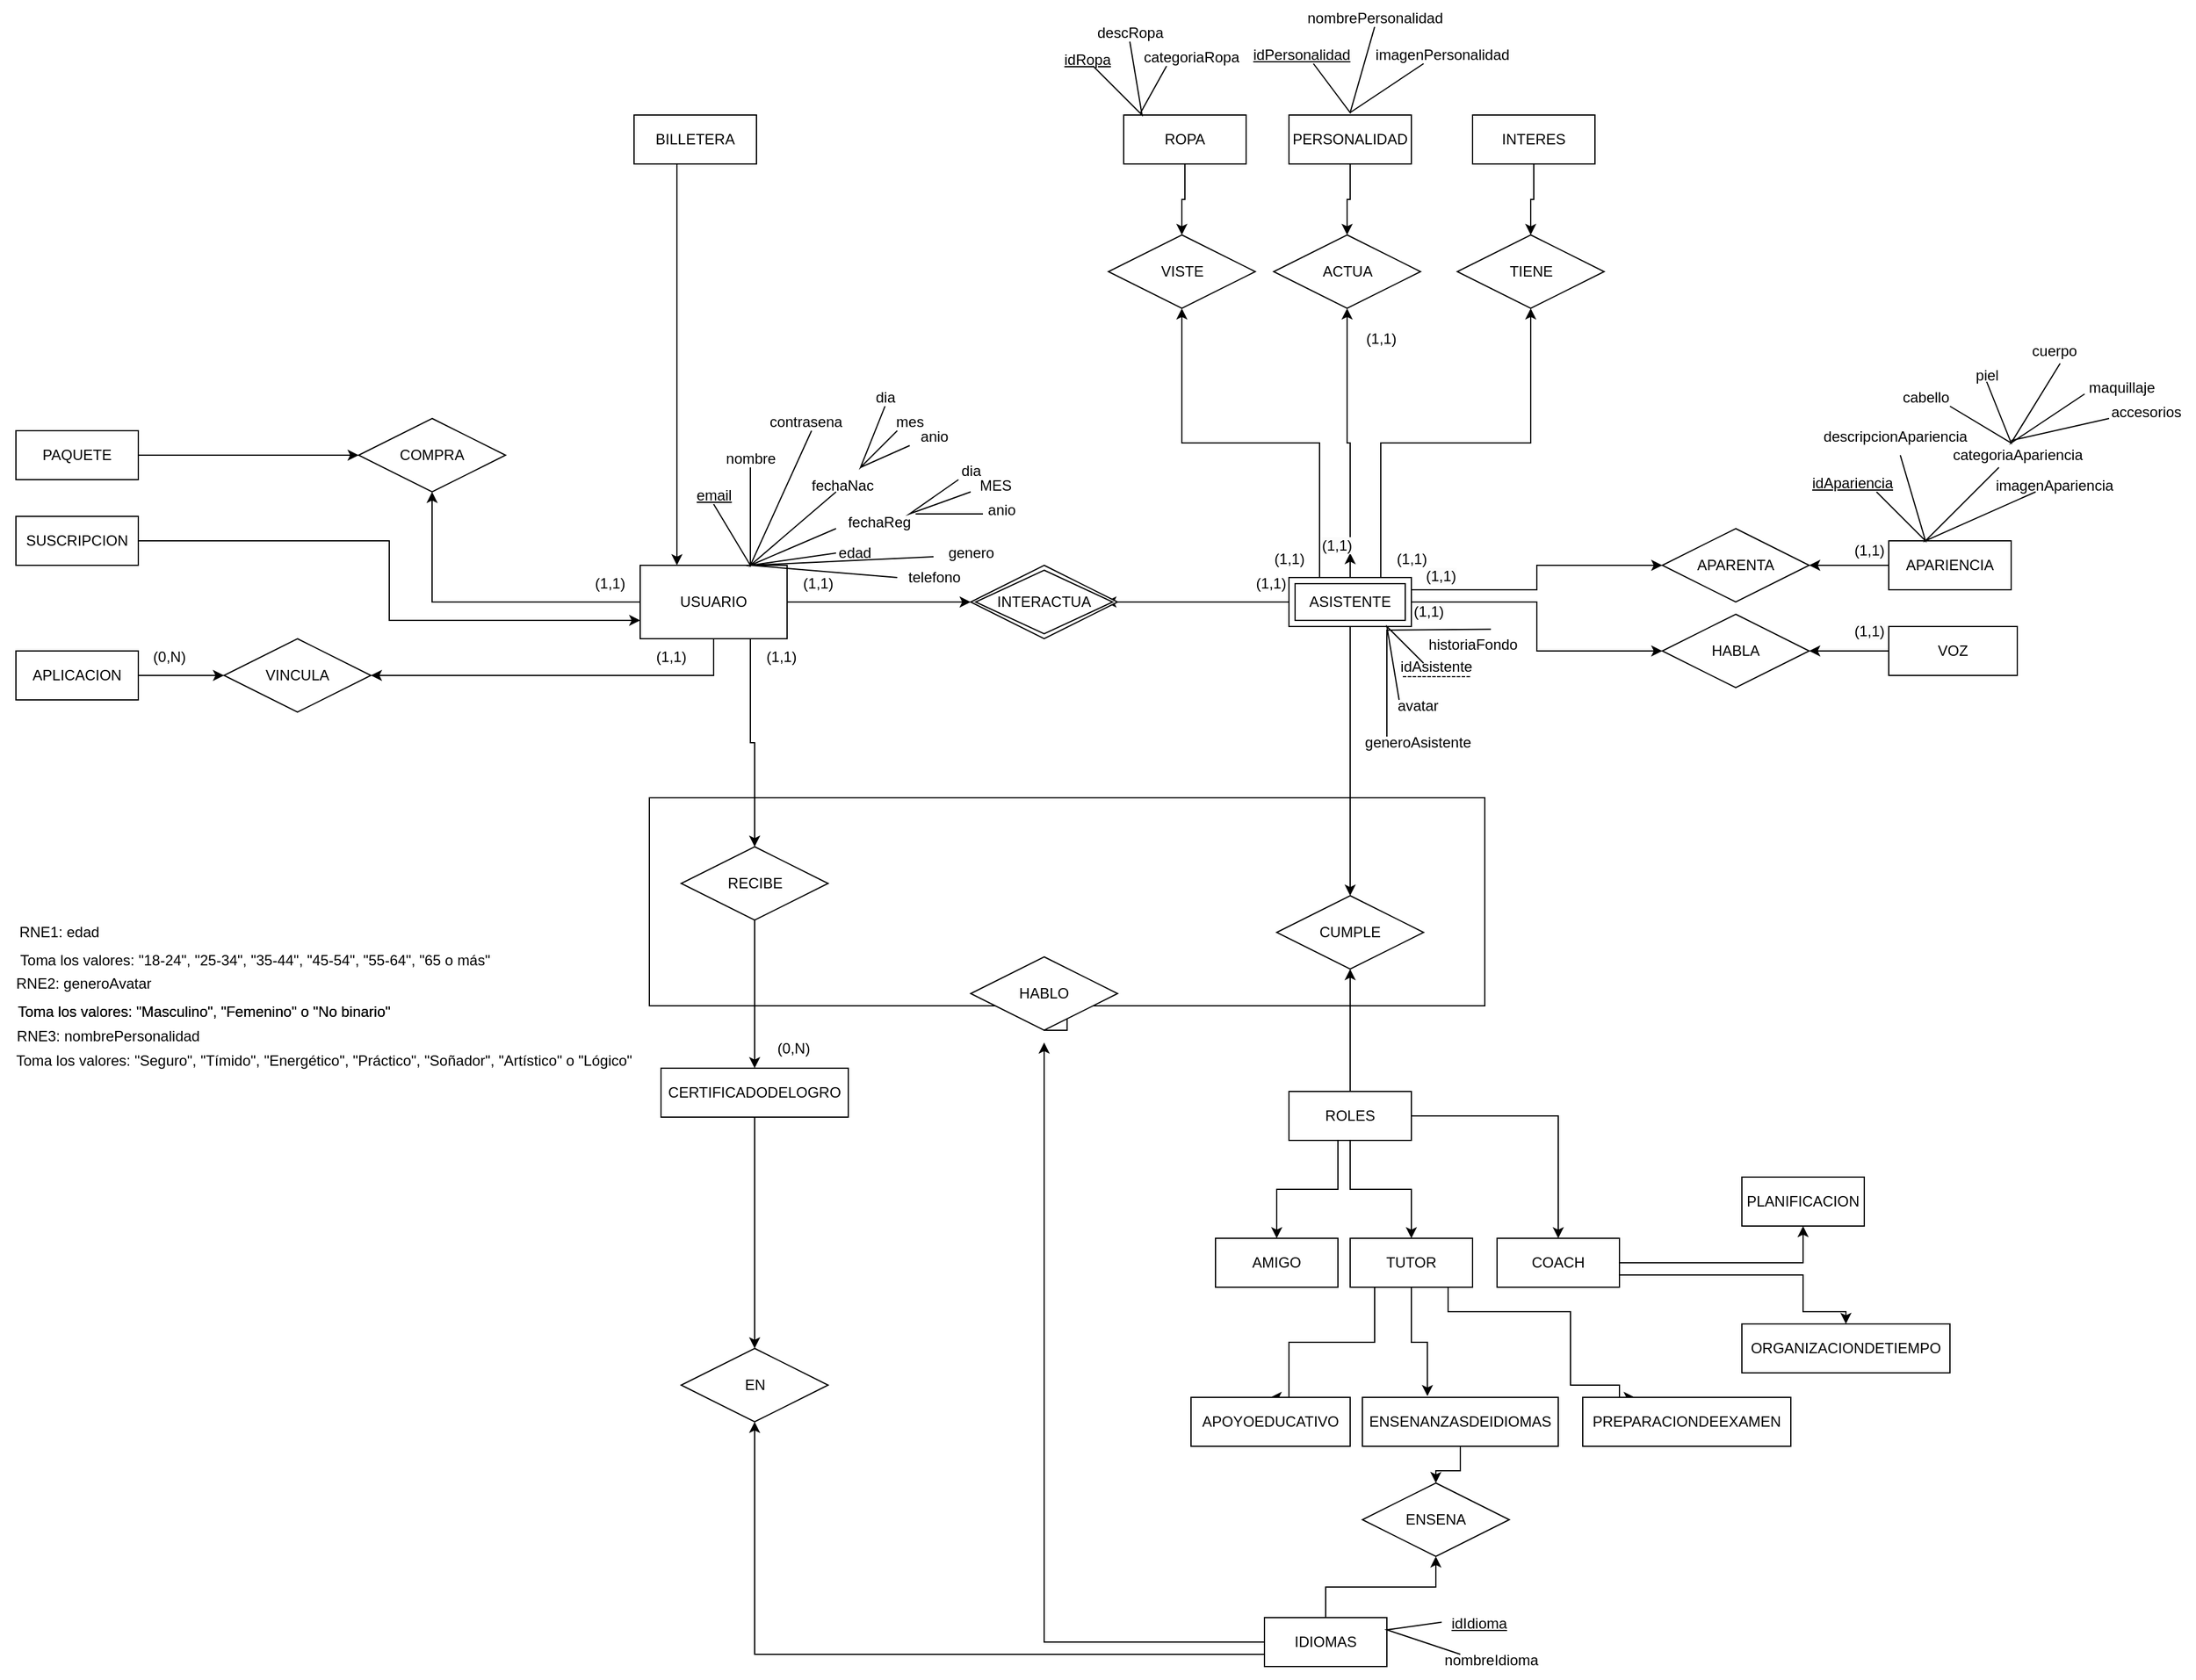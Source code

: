<mxfile version="24.7.17">
  <diagram id="glA3qfK9mWjWR2VQTb70" name="Page-1">
    <mxGraphModel dx="2140" dy="2757" grid="1" gridSize="10" guides="1" tooltips="1" connect="1" arrows="1" fold="1" page="1" pageScale="1" pageWidth="850" pageHeight="1100" math="0" shadow="0">
      <root>
        <mxCell id="0" />
        <mxCell id="1" parent="0" />
        <mxCell id="zM9PvW_izpmIFjeX6-22-40" style="edgeStyle=orthogonalEdgeStyle;rounded=0;orthogonalLoop=1;jettySize=auto;html=1;entryX=0.5;entryY=0;entryDx=0;entryDy=0;" parent="1" source="zM9PvW_izpmIFjeX6-22-38" target="zM9PvW_izpmIFjeX6-22-39" edge="1">
          <mxGeometry relative="1" as="geometry" />
        </mxCell>
        <mxCell id="zM9PvW_izpmIFjeX6-22-38" value="" style="rounded=0;whiteSpace=wrap;html=1;" parent="1" vertex="1">
          <mxGeometry x="447.5" y="-720" width="682.5" height="170" as="geometry" />
        </mxCell>
        <mxCell id="xiUm4P153vPyHrwuNTw2-10" style="edgeStyle=orthogonalEdgeStyle;rounded=0;orthogonalLoop=1;jettySize=auto;html=1;entryX=0.5;entryY=1;entryDx=0;entryDy=0;" parent="1" source="ocONnjmKs5eY3bMZPwjG-1" target="xiUm4P153vPyHrwuNTw2-8" edge="1">
          <mxGeometry relative="1" as="geometry" />
        </mxCell>
        <mxCell id="zM9PvW_izpmIFjeX6-22-1" style="edgeStyle=orthogonalEdgeStyle;rounded=0;orthogonalLoop=1;jettySize=auto;html=1;" parent="1" source="ocONnjmKs5eY3bMZPwjG-1" target="rTWoYVCPTd-qUIE6REDp-22" edge="1">
          <mxGeometry relative="1" as="geometry" />
        </mxCell>
        <mxCell id="zM9PvW_izpmIFjeX6-22-23" style="edgeStyle=orthogonalEdgeStyle;rounded=0;orthogonalLoop=1;jettySize=auto;html=1;" parent="1" source="ocONnjmKs5eY3bMZPwjG-1" target="xiUm4P153vPyHrwuNTw2-15" edge="1">
          <mxGeometry relative="1" as="geometry">
            <Array as="points">
              <mxPoint x="500" y="-820" />
            </Array>
          </mxGeometry>
        </mxCell>
        <mxCell id="zM9PvW_izpmIFjeX6-22-48" style="edgeStyle=orthogonalEdgeStyle;rounded=0;orthogonalLoop=1;jettySize=auto;html=1;exitX=0.75;exitY=1;exitDx=0;exitDy=0;entryX=0.5;entryY=0;entryDx=0;entryDy=0;" parent="1" source="ocONnjmKs5eY3bMZPwjG-1" target="zM9PvW_izpmIFjeX6-22-47" edge="1">
          <mxGeometry relative="1" as="geometry" />
        </mxCell>
        <mxCell id="ocONnjmKs5eY3bMZPwjG-1" value="&lt;div&gt;USUARIO&lt;/div&gt;" style="rounded=0;whiteSpace=wrap;html=1;strokeColor=default;" parent="1" vertex="1">
          <mxGeometry x="440" y="-910" width="120" height="60" as="geometry" />
        </mxCell>
        <mxCell id="zM9PvW_izpmIFjeX6-22-10" style="edgeStyle=orthogonalEdgeStyle;rounded=0;orthogonalLoop=1;jettySize=auto;html=1;" parent="1" source="rTWoYVCPTd-qUIE6REDp-21" edge="1">
          <mxGeometry relative="1" as="geometry">
            <mxPoint x="820.0" y="-880" as="targetPoint" />
          </mxGeometry>
        </mxCell>
        <mxCell id="zM9PvW_izpmIFjeX6-22-12" style="edgeStyle=orthogonalEdgeStyle;rounded=0;orthogonalLoop=1;jettySize=auto;html=1;entryX=0.5;entryY=1;entryDx=0;entryDy=0;" parent="1" source="rTWoYVCPTd-qUIE6REDp-21" target="rTWoYVCPTd-qUIE6REDp-53" edge="1">
          <mxGeometry relative="1" as="geometry" />
        </mxCell>
        <mxCell id="zM9PvW_izpmIFjeX6-22-16" style="edgeStyle=orthogonalEdgeStyle;rounded=0;orthogonalLoop=1;jettySize=auto;html=1;" parent="1" source="rTWoYVCPTd-qUIE6REDp-21" edge="1">
          <mxGeometry relative="1" as="geometry">
            <mxPoint x="1020.0" y="-920" as="targetPoint" />
          </mxGeometry>
        </mxCell>
        <mxCell id="zM9PvW_izpmIFjeX6-22-17" style="edgeStyle=orthogonalEdgeStyle;rounded=0;orthogonalLoop=1;jettySize=auto;html=1;exitX=0.75;exitY=0;exitDx=0;exitDy=0;entryX=0.5;entryY=1;entryDx=0;entryDy=0;" parent="1" source="rTWoYVCPTd-qUIE6REDp-21" target="rTWoYVCPTd-qUIE6REDp-50" edge="1">
          <mxGeometry relative="1" as="geometry" />
        </mxCell>
        <mxCell id="zM9PvW_izpmIFjeX6-22-19" style="edgeStyle=orthogonalEdgeStyle;rounded=0;orthogonalLoop=1;jettySize=auto;html=1;exitX=0.25;exitY=0;exitDx=0;exitDy=0;entryX=0.5;entryY=1;entryDx=0;entryDy=0;" parent="1" source="rTWoYVCPTd-qUIE6REDp-21" target="rTWoYVCPTd-qUIE6REDp-46" edge="1">
          <mxGeometry relative="1" as="geometry" />
        </mxCell>
        <mxCell id="zM9PvW_izpmIFjeX6-22-25" style="edgeStyle=orthogonalEdgeStyle;rounded=0;orthogonalLoop=1;jettySize=auto;html=1;exitX=1;exitY=0.25;exitDx=0;exitDy=0;entryX=0;entryY=0.5;entryDx=0;entryDy=0;" parent="1" source="rTWoYVCPTd-qUIE6REDp-21" target="rTWoYVCPTd-qUIE6REDp-42" edge="1">
          <mxGeometry relative="1" as="geometry" />
        </mxCell>
        <mxCell id="zM9PvW_izpmIFjeX6-22-27" style="edgeStyle=orthogonalEdgeStyle;rounded=0;orthogonalLoop=1;jettySize=auto;html=1;entryX=0;entryY=0.5;entryDx=0;entryDy=0;" parent="1" source="rTWoYVCPTd-qUIE6REDp-21" target="rTWoYVCPTd-qUIE6REDp-36" edge="1">
          <mxGeometry relative="1" as="geometry" />
        </mxCell>
        <mxCell id="kwDu7QGFgfub06rNrpmQ-1" style="edgeStyle=orthogonalEdgeStyle;rounded=0;orthogonalLoop=1;jettySize=auto;html=1;entryX=0.5;entryY=0;entryDx=0;entryDy=0;" parent="1" source="rTWoYVCPTd-qUIE6REDp-21" target="rTWoYVCPTd-qUIE6REDp-56" edge="1">
          <mxGeometry relative="1" as="geometry" />
        </mxCell>
        <mxCell id="rTWoYVCPTd-qUIE6REDp-21" value="ASISTENTE" style="shape=ext;margin=3;double=1;whiteSpace=wrap;html=1;align=center;" parent="1" vertex="1">
          <mxGeometry x="970" y="-900" width="100" height="40" as="geometry" />
        </mxCell>
        <mxCell id="rTWoYVCPTd-qUIE6REDp-22" value="INTERACTUA" style="shape=rhombus;double=1;perimeter=rhombusPerimeter;whiteSpace=wrap;html=1;align=center;" parent="1" vertex="1">
          <mxGeometry x="710" y="-910" width="120" height="60" as="geometry" />
        </mxCell>
        <mxCell id="rTWoYVCPTd-qUIE6REDp-59" style="edgeStyle=orthogonalEdgeStyle;rounded=0;orthogonalLoop=1;jettySize=auto;html=1;entryX=0.5;entryY=0;entryDx=0;entryDy=0;" parent="1" source="rTWoYVCPTd-qUIE6REDp-25" target="rTWoYVCPTd-qUIE6REDp-28" edge="1">
          <mxGeometry relative="1" as="geometry">
            <Array as="points">
              <mxPoint x="1010" y="-400" />
              <mxPoint x="960" y="-400" />
            </Array>
          </mxGeometry>
        </mxCell>
        <mxCell id="rTWoYVCPTd-qUIE6REDp-60" style="edgeStyle=orthogonalEdgeStyle;rounded=0;orthogonalLoop=1;jettySize=auto;html=1;entryX=0.5;entryY=0;entryDx=0;entryDy=0;" parent="1" source="rTWoYVCPTd-qUIE6REDp-25" target="rTWoYVCPTd-qUIE6REDp-27" edge="1">
          <mxGeometry relative="1" as="geometry" />
        </mxCell>
        <mxCell id="rTWoYVCPTd-qUIE6REDp-62" style="edgeStyle=orthogonalEdgeStyle;rounded=0;orthogonalLoop=1;jettySize=auto;html=1;entryX=0.5;entryY=0;entryDx=0;entryDy=0;" parent="1" source="rTWoYVCPTd-qUIE6REDp-25" target="rTWoYVCPTd-qUIE6REDp-61" edge="1">
          <mxGeometry relative="1" as="geometry" />
        </mxCell>
        <mxCell id="kwDu7QGFgfub06rNrpmQ-2" style="edgeStyle=orthogonalEdgeStyle;rounded=0;orthogonalLoop=1;jettySize=auto;html=1;entryX=0.5;entryY=1;entryDx=0;entryDy=0;" parent="1" source="rTWoYVCPTd-qUIE6REDp-25" target="rTWoYVCPTd-qUIE6REDp-56" edge="1">
          <mxGeometry relative="1" as="geometry" />
        </mxCell>
        <mxCell id="rTWoYVCPTd-qUIE6REDp-25" value="ROLES" style="whiteSpace=wrap;html=1;align=center;" parent="1" vertex="1">
          <mxGeometry x="970" y="-480" width="100" height="40" as="geometry" />
        </mxCell>
        <mxCell id="rTWoYVCPTd-qUIE6REDp-68" style="edgeStyle=orthogonalEdgeStyle;rounded=0;orthogonalLoop=1;jettySize=auto;html=1;entryX=0.5;entryY=0;entryDx=0;entryDy=0;" parent="1" source="rTWoYVCPTd-qUIE6REDp-27" target="rTWoYVCPTd-qUIE6REDp-67" edge="1">
          <mxGeometry relative="1" as="geometry">
            <Array as="points">
              <mxPoint x="1040" y="-275" />
              <mxPoint x="970" y="-275" />
            </Array>
          </mxGeometry>
        </mxCell>
        <mxCell id="rTWoYVCPTd-qUIE6REDp-70" style="edgeStyle=orthogonalEdgeStyle;rounded=0;orthogonalLoop=1;jettySize=auto;html=1;entryX=0.25;entryY=0;entryDx=0;entryDy=0;" parent="1" source="rTWoYVCPTd-qUIE6REDp-27" target="rTWoYVCPTd-qUIE6REDp-63" edge="1">
          <mxGeometry relative="1" as="geometry">
            <Array as="points">
              <mxPoint x="1100" y="-300" />
              <mxPoint x="1200" y="-300" />
              <mxPoint x="1200" y="-240" />
              <mxPoint x="1240" y="-240" />
              <mxPoint x="1240" y="-230" />
            </Array>
          </mxGeometry>
        </mxCell>
        <mxCell id="rTWoYVCPTd-qUIE6REDp-27" value="TUTOR" style="whiteSpace=wrap;html=1;align=center;" parent="1" vertex="1">
          <mxGeometry x="1020" y="-360" width="100" height="40" as="geometry" />
        </mxCell>
        <mxCell id="rTWoYVCPTd-qUIE6REDp-28" value="AMIGO" style="whiteSpace=wrap;html=1;align=center;" parent="1" vertex="1">
          <mxGeometry x="910" y="-360" width="100" height="40" as="geometry" />
        </mxCell>
        <mxCell id="zM9PvW_izpmIFjeX6-22-26" style="edgeStyle=orthogonalEdgeStyle;rounded=0;orthogonalLoop=1;jettySize=auto;html=1;entryX=1;entryY=0.5;entryDx=0;entryDy=0;" parent="1" source="rTWoYVCPTd-qUIE6REDp-29" target="rTWoYVCPTd-qUIE6REDp-42" edge="1">
          <mxGeometry relative="1" as="geometry" />
        </mxCell>
        <mxCell id="rTWoYVCPTd-qUIE6REDp-29" value="APARIENCIA" style="whiteSpace=wrap;html=1;align=center;" parent="1" vertex="1">
          <mxGeometry x="1460" y="-930" width="100" height="40" as="geometry" />
        </mxCell>
        <mxCell id="zM9PvW_izpmIFjeX6-22-28" style="edgeStyle=orthogonalEdgeStyle;rounded=0;orthogonalLoop=1;jettySize=auto;html=1;entryX=1;entryY=0.5;entryDx=0;entryDy=0;" parent="1" source="rTWoYVCPTd-qUIE6REDp-30" target="rTWoYVCPTd-qUIE6REDp-36" edge="1">
          <mxGeometry relative="1" as="geometry" />
        </mxCell>
        <mxCell id="rTWoYVCPTd-qUIE6REDp-30" value="VOZ" style="whiteSpace=wrap;html=1;align=center;" parent="1" vertex="1">
          <mxGeometry x="1460" y="-860" width="105" height="40" as="geometry" />
        </mxCell>
        <mxCell id="rTWoYVCPTd-qUIE6REDp-54" style="edgeStyle=orthogonalEdgeStyle;rounded=0;orthogonalLoop=1;jettySize=auto;html=1;entryX=0.5;entryY=0;entryDx=0;entryDy=0;" parent="1" source="rTWoYVCPTd-qUIE6REDp-31" target="rTWoYVCPTd-qUIE6REDp-53" edge="1">
          <mxGeometry relative="1" as="geometry" />
        </mxCell>
        <mxCell id="rTWoYVCPTd-qUIE6REDp-31" value="PERSONALIDAD" style="whiteSpace=wrap;html=1;align=center;" parent="1" vertex="1">
          <mxGeometry x="970" y="-1278" width="100" height="40" as="geometry" />
        </mxCell>
        <mxCell id="rTWoYVCPTd-qUIE6REDp-51" style="edgeStyle=orthogonalEdgeStyle;rounded=0;orthogonalLoop=1;jettySize=auto;html=1;entryX=0.5;entryY=0;entryDx=0;entryDy=0;" parent="1" source="rTWoYVCPTd-qUIE6REDp-32" target="rTWoYVCPTd-qUIE6REDp-50" edge="1">
          <mxGeometry relative="1" as="geometry" />
        </mxCell>
        <mxCell id="rTWoYVCPTd-qUIE6REDp-32" value="INTERES" style="whiteSpace=wrap;html=1;align=center;" parent="1" vertex="1">
          <mxGeometry x="1120" y="-1278" width="100" height="40" as="geometry" />
        </mxCell>
        <mxCell id="zM9PvW_izpmIFjeX6-22-36" style="edgeStyle=orthogonalEdgeStyle;rounded=0;orthogonalLoop=1;jettySize=auto;html=1;entryX=0.5;entryY=1;entryDx=0;entryDy=0;" parent="1" source="rTWoYVCPTd-qUIE6REDp-33" target="rTWoYVCPTd-qUIE6REDp-73" edge="1">
          <mxGeometry relative="1" as="geometry" />
        </mxCell>
        <mxCell id="zM9PvW_izpmIFjeX6-22-46" style="edgeStyle=orthogonalEdgeStyle;rounded=0;orthogonalLoop=1;jettySize=auto;html=1;exitX=0;exitY=0.75;exitDx=0;exitDy=0;entryX=0.5;entryY=1;entryDx=0;entryDy=0;" parent="1" source="rTWoYVCPTd-qUIE6REDp-33" target="zM9PvW_izpmIFjeX6-22-43" edge="1">
          <mxGeometry relative="1" as="geometry" />
        </mxCell>
        <mxCell id="rTWoYVCPTd-qUIE6REDp-33" value="IDIOMAS" style="whiteSpace=wrap;html=1;align=center;" parent="1" vertex="1">
          <mxGeometry x="950" y="-50" width="100" height="40" as="geometry" />
        </mxCell>
        <mxCell id="zM9PvW_izpmIFjeX6-22-18" style="edgeStyle=orthogonalEdgeStyle;rounded=0;orthogonalLoop=1;jettySize=auto;html=1;entryX=0.5;entryY=0;entryDx=0;entryDy=0;" parent="1" source="rTWoYVCPTd-qUIE6REDp-34" target="rTWoYVCPTd-qUIE6REDp-46" edge="1">
          <mxGeometry relative="1" as="geometry" />
        </mxCell>
        <mxCell id="rTWoYVCPTd-qUIE6REDp-34" value="ROPA" style="whiteSpace=wrap;html=1;align=center;" parent="1" vertex="1">
          <mxGeometry x="835" y="-1278" width="100" height="40" as="geometry" />
        </mxCell>
        <mxCell id="rTWoYVCPTd-qUIE6REDp-36" value="HABLA" style="shape=rhombus;perimeter=rhombusPerimeter;whiteSpace=wrap;html=1;align=center;" parent="1" vertex="1">
          <mxGeometry x="1275" y="-870" width="120" height="60" as="geometry" />
        </mxCell>
        <mxCell id="rTWoYVCPTd-qUIE6REDp-42" value="APARENTA" style="shape=rhombus;perimeter=rhombusPerimeter;whiteSpace=wrap;html=1;align=center;" parent="1" vertex="1">
          <mxGeometry x="1275" y="-940" width="120" height="60" as="geometry" />
        </mxCell>
        <mxCell id="rTWoYVCPTd-qUIE6REDp-46" value="VISTE" style="shape=rhombus;perimeter=rhombusPerimeter;whiteSpace=wrap;html=1;align=center;" parent="1" vertex="1">
          <mxGeometry x="822.5" y="-1180" width="120" height="60" as="geometry" />
        </mxCell>
        <mxCell id="rTWoYVCPTd-qUIE6REDp-50" value="TIENE" style="shape=rhombus;perimeter=rhombusPerimeter;whiteSpace=wrap;html=1;align=center;" parent="1" vertex="1">
          <mxGeometry x="1107.5" y="-1180" width="120" height="60" as="geometry" />
        </mxCell>
        <mxCell id="rTWoYVCPTd-qUIE6REDp-53" value="ACTUA" style="shape=rhombus;perimeter=rhombusPerimeter;whiteSpace=wrap;html=1;align=center;" parent="1" vertex="1">
          <mxGeometry x="957.5" y="-1180" width="120" height="60" as="geometry" />
        </mxCell>
        <mxCell id="rTWoYVCPTd-qUIE6REDp-56" value="CUMPLE" style="shape=rhombus;perimeter=rhombusPerimeter;whiteSpace=wrap;html=1;align=center;" parent="1" vertex="1">
          <mxGeometry x="960" y="-640" width="120" height="60" as="geometry" />
        </mxCell>
        <mxCell id="rTWoYVCPTd-qUIE6REDp-71" style="edgeStyle=orthogonalEdgeStyle;rounded=0;orthogonalLoop=1;jettySize=auto;html=1;" parent="1" source="rTWoYVCPTd-qUIE6REDp-61" target="rTWoYVCPTd-qUIE6REDp-65" edge="1">
          <mxGeometry relative="1" as="geometry" />
        </mxCell>
        <mxCell id="rTWoYVCPTd-qUIE6REDp-72" style="edgeStyle=orthogonalEdgeStyle;rounded=0;orthogonalLoop=1;jettySize=auto;html=1;entryX=0.5;entryY=0;entryDx=0;entryDy=0;" parent="1" source="rTWoYVCPTd-qUIE6REDp-61" target="rTWoYVCPTd-qUIE6REDp-64" edge="1">
          <mxGeometry relative="1" as="geometry">
            <Array as="points">
              <mxPoint x="1390" y="-330" />
              <mxPoint x="1390" y="-300" />
              <mxPoint x="1425" y="-300" />
            </Array>
          </mxGeometry>
        </mxCell>
        <mxCell id="rTWoYVCPTd-qUIE6REDp-61" value="COACH" style="whiteSpace=wrap;html=1;align=center;" parent="1" vertex="1">
          <mxGeometry x="1140" y="-360" width="100" height="40" as="geometry" />
        </mxCell>
        <mxCell id="rTWoYVCPTd-qUIE6REDp-63" value="PREPARACIONDEEXAMEN" style="whiteSpace=wrap;html=1;align=center;" parent="1" vertex="1">
          <mxGeometry x="1210" y="-230" width="170" height="40" as="geometry" />
        </mxCell>
        <mxCell id="rTWoYVCPTd-qUIE6REDp-64" value="ORGANIZACIONDETIEMPO" style="whiteSpace=wrap;html=1;align=center;" parent="1" vertex="1">
          <mxGeometry x="1340" y="-290" width="170" height="40" as="geometry" />
        </mxCell>
        <mxCell id="rTWoYVCPTd-qUIE6REDp-65" value="PLANIFICACION" style="whiteSpace=wrap;html=1;align=center;" parent="1" vertex="1">
          <mxGeometry x="1340" y="-410" width="100" height="40" as="geometry" />
        </mxCell>
        <mxCell id="rTWoYVCPTd-qUIE6REDp-74" style="edgeStyle=orthogonalEdgeStyle;rounded=0;orthogonalLoop=1;jettySize=auto;html=1;entryX=0.5;entryY=0;entryDx=0;entryDy=0;" parent="1" source="rTWoYVCPTd-qUIE6REDp-66" target="rTWoYVCPTd-qUIE6REDp-73" edge="1">
          <mxGeometry relative="1" as="geometry" />
        </mxCell>
        <mxCell id="rTWoYVCPTd-qUIE6REDp-66" value="ENSENANZASDEIDIOMAS" style="whiteSpace=wrap;html=1;align=center;" parent="1" vertex="1">
          <mxGeometry x="1030" y="-230" width="160" height="40" as="geometry" />
        </mxCell>
        <mxCell id="rTWoYVCPTd-qUIE6REDp-67" value="APOYOEDUCATIVO" style="whiteSpace=wrap;html=1;align=center;" parent="1" vertex="1">
          <mxGeometry x="890" y="-230" width="130" height="40" as="geometry" />
        </mxCell>
        <mxCell id="rTWoYVCPTd-qUIE6REDp-69" style="edgeStyle=orthogonalEdgeStyle;rounded=0;orthogonalLoop=1;jettySize=auto;html=1;entryX=0.332;entryY=-0.025;entryDx=0;entryDy=0;entryPerimeter=0;" parent="1" source="rTWoYVCPTd-qUIE6REDp-27" target="rTWoYVCPTd-qUIE6REDp-66" edge="1">
          <mxGeometry relative="1" as="geometry" />
        </mxCell>
        <mxCell id="rTWoYVCPTd-qUIE6REDp-73" value="ENSENA" style="shape=rhombus;perimeter=rhombusPerimeter;whiteSpace=wrap;html=1;align=center;" parent="1" vertex="1">
          <mxGeometry x="1030" y="-160" width="120" height="60" as="geometry" />
        </mxCell>
        <mxCell id="xiUm4P153vPyHrwuNTw2-13" style="edgeStyle=orthogonalEdgeStyle;rounded=0;orthogonalLoop=1;jettySize=auto;html=1;entryX=0.25;entryY=0;entryDx=0;entryDy=0;" parent="1" source="xiUm4P153vPyHrwuNTw2-2" target="ocONnjmKs5eY3bMZPwjG-1" edge="1">
          <mxGeometry relative="1" as="geometry">
            <Array as="points">
              <mxPoint x="470" y="-1040" />
              <mxPoint x="470" y="-1040" />
            </Array>
          </mxGeometry>
        </mxCell>
        <mxCell id="xiUm4P153vPyHrwuNTw2-2" value="BILLETERA" style="whiteSpace=wrap;html=1;align=center;" parent="1" vertex="1">
          <mxGeometry x="435" y="-1278" width="100" height="40" as="geometry" />
        </mxCell>
        <mxCell id="xiUm4P153vPyHrwuNTw2-12" style="edgeStyle=orthogonalEdgeStyle;rounded=0;orthogonalLoop=1;jettySize=auto;html=1;entryX=0;entryY=0.75;entryDx=0;entryDy=0;" parent="1" source="xiUm4P153vPyHrwuNTw2-5" target="ocONnjmKs5eY3bMZPwjG-1" edge="1">
          <mxGeometry relative="1" as="geometry" />
        </mxCell>
        <mxCell id="xiUm4P153vPyHrwuNTw2-5" value="SUSCRIPCION" style="whiteSpace=wrap;html=1;align=center;" parent="1" vertex="1">
          <mxGeometry x="-70" y="-950" width="100" height="40" as="geometry" />
        </mxCell>
        <mxCell id="xiUm4P153vPyHrwuNTw2-9" style="edgeStyle=orthogonalEdgeStyle;rounded=0;orthogonalLoop=1;jettySize=auto;html=1;" parent="1" source="xiUm4P153vPyHrwuNTw2-6" target="xiUm4P153vPyHrwuNTw2-8" edge="1">
          <mxGeometry relative="1" as="geometry" />
        </mxCell>
        <mxCell id="xiUm4P153vPyHrwuNTw2-6" value="PAQUETE" style="whiteSpace=wrap;html=1;align=center;" parent="1" vertex="1">
          <mxGeometry x="-70" y="-1020" width="100" height="40" as="geometry" />
        </mxCell>
        <mxCell id="xiUm4P153vPyHrwuNTw2-8" value="COMPRA" style="shape=rhombus;perimeter=rhombusPerimeter;whiteSpace=wrap;html=1;align=center;" parent="1" vertex="1">
          <mxGeometry x="210" y="-1030" width="120" height="60" as="geometry" />
        </mxCell>
        <mxCell id="xiUm4P153vPyHrwuNTw2-17" style="edgeStyle=orthogonalEdgeStyle;rounded=0;orthogonalLoop=1;jettySize=auto;html=1;entryX=0;entryY=0.5;entryDx=0;entryDy=0;" parent="1" source="xiUm4P153vPyHrwuNTw2-14" target="xiUm4P153vPyHrwuNTw2-15" edge="1">
          <mxGeometry relative="1" as="geometry" />
        </mxCell>
        <mxCell id="xiUm4P153vPyHrwuNTw2-14" value="APLICACION" style="whiteSpace=wrap;html=1;align=center;" parent="1" vertex="1">
          <mxGeometry x="-70" y="-840" width="100" height="40" as="geometry" />
        </mxCell>
        <mxCell id="xiUm4P153vPyHrwuNTw2-15" value="VINCULA" style="shape=rhombus;perimeter=rhombusPerimeter;whiteSpace=wrap;html=1;align=center;" parent="1" vertex="1">
          <mxGeometry x="100" y="-850" width="120" height="60" as="geometry" />
        </mxCell>
        <mxCell id="zM9PvW_izpmIFjeX6-22-2" value="(1,1)" style="text;html=1;align=center;verticalAlign=middle;resizable=0;points=[];autosize=1;strokeColor=none;fillColor=none;" parent="1" vertex="1">
          <mxGeometry x="560" y="-910" width="50" height="30" as="geometry" />
        </mxCell>
        <mxCell id="zM9PvW_izpmIFjeX6-22-3" value="(1,1)" style="text;html=1;align=center;verticalAlign=middle;resizable=0;points=[];autosize=1;strokeColor=none;fillColor=none;" parent="1" vertex="1">
          <mxGeometry x="390" y="-910" width="50" height="30" as="geometry" />
        </mxCell>
        <mxCell id="zM9PvW_izpmIFjeX6-22-8" value="(1,1)" style="text;html=1;align=center;verticalAlign=middle;resizable=0;points=[];autosize=1;strokeColor=none;fillColor=none;" parent="1" vertex="1">
          <mxGeometry x="440" y="-850" width="50" height="30" as="geometry" />
        </mxCell>
        <mxCell id="zM9PvW_izpmIFjeX6-22-9" value="(0,N)" style="text;html=1;align=center;verticalAlign=middle;resizable=0;points=[];autosize=1;strokeColor=none;fillColor=none;" parent="1" vertex="1">
          <mxGeometry x="30" y="-850" width="50" height="30" as="geometry" />
        </mxCell>
        <mxCell id="zM9PvW_izpmIFjeX6-22-11" value="(1,1)" style="text;html=1;align=center;verticalAlign=middle;resizable=0;points=[];autosize=1;strokeColor=none;fillColor=none;" parent="1" vertex="1">
          <mxGeometry x="930" y="-910" width="50" height="30" as="geometry" />
        </mxCell>
        <mxCell id="zM9PvW_izpmIFjeX6-22-13" value="(1,1)" style="text;html=1;align=center;verticalAlign=middle;resizable=0;points=[];autosize=1;strokeColor=none;fillColor=none;" parent="1" vertex="1">
          <mxGeometry x="1020" y="-1110" width="50" height="30" as="geometry" />
        </mxCell>
        <mxCell id="zM9PvW_izpmIFjeX6-22-20" value="(1,1)" style="text;html=1;align=center;verticalAlign=middle;resizable=0;points=[];autosize=1;strokeColor=none;fillColor=none;" parent="1" vertex="1">
          <mxGeometry x="945" y="-930" width="50" height="30" as="geometry" />
        </mxCell>
        <mxCell id="zM9PvW_izpmIFjeX6-22-21" value="(1,1)" style="text;html=1;align=center;verticalAlign=middle;resizable=0;points=[];autosize=1;strokeColor=none;fillColor=none;" parent="1" vertex="1">
          <mxGeometry x="1045" y="-930" width="50" height="30" as="geometry" />
        </mxCell>
        <mxCell id="zM9PvW_izpmIFjeX6-22-31" value="&lt;span style=&quot;color: rgb(0, 0, 0); font-family: Helvetica; font-size: 12px; font-style: normal; font-variant-ligatures: normal; font-variant-caps: normal; font-weight: 400; letter-spacing: normal; orphans: 2; text-align: center; text-indent: 0px; text-transform: none; widows: 2; word-spacing: 0px; -webkit-text-stroke-width: 0px; white-space: nowrap; background-color: rgb(251, 251, 251); text-decoration-thickness: initial; text-decoration-style: initial; text-decoration-color: initial; display: inline !important; float: none;&quot;&gt;(1,1)&lt;/span&gt;" style="text;whiteSpace=wrap;html=1;" parent="1" vertex="1">
          <mxGeometry x="1430" y="-870" width="60" height="40" as="geometry" />
        </mxCell>
        <mxCell id="zM9PvW_izpmIFjeX6-22-32" value="&#xa;&lt;span style=&quot;color: rgb(0, 0, 0); font-family: Helvetica; font-size: 12px; font-style: normal; font-variant-ligatures: normal; font-variant-caps: normal; font-weight: 400; letter-spacing: normal; orphans: 2; text-align: center; text-indent: 0px; text-transform: none; widows: 2; word-spacing: 0px; -webkit-text-stroke-width: 0px; white-space: nowrap; background-color: rgb(251, 251, 251); text-decoration-thickness: initial; text-decoration-style: initial; text-decoration-color: initial; display: inline !important; float: none;&quot;&gt;(1,1)&lt;/span&gt;&#xa;&#xa;" style="text;whiteSpace=wrap;html=1;" parent="1" vertex="1">
          <mxGeometry x="1070" y="-900" width="60" height="40" as="geometry" />
        </mxCell>
        <mxCell id="zM9PvW_izpmIFjeX6-22-33" value="&lt;span style=&quot;color: rgb(0, 0, 0); font-family: Helvetica; font-size: 12px; font-style: normal; font-variant-ligatures: normal; font-variant-caps: normal; font-weight: 400; letter-spacing: normal; orphans: 2; text-align: center; text-indent: 0px; text-transform: none; widows: 2; word-spacing: 0px; -webkit-text-stroke-width: 0px; white-space: nowrap; background-color: rgb(251, 251, 251); text-decoration-thickness: initial; text-decoration-style: initial; text-decoration-color: initial; display: inline !important; float: none;&quot;&gt;(1,1)&lt;/span&gt;" style="text;whiteSpace=wrap;html=1;" parent="1" vertex="1">
          <mxGeometry x="1080" y="-915" width="60" height="40" as="geometry" />
        </mxCell>
        <mxCell id="zM9PvW_izpmIFjeX6-22-34" value="&#xa;&lt;span style=&quot;color: rgb(0, 0, 0); font-family: Helvetica; font-size: 12px; font-style: normal; font-variant-ligatures: normal; font-variant-caps: normal; font-weight: 400; letter-spacing: normal; orphans: 2; text-align: center; text-indent: 0px; text-transform: none; widows: 2; word-spacing: 0px; -webkit-text-stroke-width: 0px; white-space: nowrap; background-color: rgb(251, 251, 251); text-decoration-thickness: initial; text-decoration-style: initial; text-decoration-color: initial; display: inline !important; float: none;&quot;&gt;(1,1)&lt;/span&gt;&#xa;&#xa;" style="text;whiteSpace=wrap;html=1;" parent="1" vertex="1">
          <mxGeometry x="1430" y="-950" width="60" height="40" as="geometry" />
        </mxCell>
        <mxCell id="zM9PvW_izpmIFjeX6-22-35" value="&lt;span style=&quot;color: rgb(0, 0, 0); font-family: Helvetica; font-size: 12px; font-style: normal; font-variant-ligatures: normal; font-variant-caps: normal; font-weight: 400; letter-spacing: normal; orphans: 2; text-align: center; text-indent: 0px; text-transform: none; widows: 2; word-spacing: 0px; -webkit-text-stroke-width: 0px; white-space: nowrap; background-color: rgb(251, 251, 251); text-decoration-thickness: initial; text-decoration-style: initial; text-decoration-color: initial; display: inline !important; float: none;&quot;&gt;(1,1)&lt;/span&gt;" style="text;whiteSpace=wrap;html=1;" parent="1" vertex="1">
          <mxGeometry x="995" y="-940" width="60" height="40" as="geometry" />
        </mxCell>
        <mxCell id="zM9PvW_izpmIFjeX6-22-39" value="HABLO" style="shape=rhombus;perimeter=rhombusPerimeter;whiteSpace=wrap;html=1;align=center;" parent="1" vertex="1">
          <mxGeometry x="710" y="-590" width="120" height="60" as="geometry" />
        </mxCell>
        <mxCell id="zM9PvW_izpmIFjeX6-22-41" style="edgeStyle=orthogonalEdgeStyle;rounded=0;orthogonalLoop=1;jettySize=auto;html=1;entryX=0.5;entryY=1.167;entryDx=0;entryDy=0;entryPerimeter=0;" parent="1" source="rTWoYVCPTd-qUIE6REDp-33" target="zM9PvW_izpmIFjeX6-22-39" edge="1">
          <mxGeometry relative="1" as="geometry" />
        </mxCell>
        <mxCell id="zM9PvW_izpmIFjeX6-22-44" style="edgeStyle=orthogonalEdgeStyle;rounded=0;orthogonalLoop=1;jettySize=auto;html=1;entryX=0.5;entryY=0;entryDx=0;entryDy=0;" parent="1" source="zM9PvW_izpmIFjeX6-22-42" target="zM9PvW_izpmIFjeX6-22-43" edge="1">
          <mxGeometry relative="1" as="geometry" />
        </mxCell>
        <mxCell id="zM9PvW_izpmIFjeX6-22-42" value="CERTIFICADODELOGRO" style="whiteSpace=wrap;html=1;align=center;" parent="1" vertex="1">
          <mxGeometry x="457" y="-499" width="153" height="40" as="geometry" />
        </mxCell>
        <mxCell id="zM9PvW_izpmIFjeX6-22-43" value="EN" style="shape=rhombus;perimeter=rhombusPerimeter;whiteSpace=wrap;html=1;align=center;" parent="1" vertex="1">
          <mxGeometry x="473.5" y="-270" width="120" height="60" as="geometry" />
        </mxCell>
        <mxCell id="zM9PvW_izpmIFjeX6-22-49" style="edgeStyle=orthogonalEdgeStyle;rounded=0;orthogonalLoop=1;jettySize=auto;html=1;entryX=0.5;entryY=0;entryDx=0;entryDy=0;" parent="1" source="zM9PvW_izpmIFjeX6-22-47" target="zM9PvW_izpmIFjeX6-22-42" edge="1">
          <mxGeometry relative="1" as="geometry" />
        </mxCell>
        <mxCell id="zM9PvW_izpmIFjeX6-22-47" value="RECIBE" style="shape=rhombus;perimeter=rhombusPerimeter;whiteSpace=wrap;html=1;align=center;" parent="1" vertex="1">
          <mxGeometry x="473.5" y="-680" width="120" height="60" as="geometry" />
        </mxCell>
        <mxCell id="zM9PvW_izpmIFjeX6-22-50" value="(1,1)" style="text;html=1;align=center;verticalAlign=middle;resizable=0;points=[];autosize=1;strokeColor=none;fillColor=none;" parent="1" vertex="1">
          <mxGeometry x="530" y="-850" width="50" height="30" as="geometry" />
        </mxCell>
        <mxCell id="zM9PvW_izpmIFjeX6-22-51" value="(0,N)" style="text;html=1;align=center;verticalAlign=middle;resizable=0;points=[];autosize=1;strokeColor=none;fillColor=none;" parent="1" vertex="1">
          <mxGeometry x="540" y="-530" width="50" height="30" as="geometry" />
        </mxCell>
        <mxCell id="kwDu7QGFgfub06rNrpmQ-32" value="anio" style="text;html=1;align=center;verticalAlign=middle;resizable=0;points=[];autosize=1;strokeColor=none;fillColor=none;" parent="1" vertex="1">
          <mxGeometry x="655" y="-1030" width="50" height="30" as="geometry" />
        </mxCell>
        <mxCell id="kwDu7QGFgfub06rNrpmQ-34" value="" style="endArrow=none;html=1;rounded=0;" parent="1" edge="1">
          <mxGeometry relative="1" as="geometry">
            <mxPoint x="500" y="-960" as="sourcePoint" />
            <mxPoint x="530" y="-990" as="targetPoint" />
            <Array as="points">
              <mxPoint x="530" y="-910" />
            </Array>
          </mxGeometry>
        </mxCell>
        <mxCell id="kwDu7QGFgfub06rNrpmQ-37" value="&lt;u&gt;email&lt;/u&gt;" style="text;html=1;align=center;verticalAlign=middle;resizable=0;points=[];autosize=1;strokeColor=none;fillColor=none;" parent="1" vertex="1">
          <mxGeometry x="475" y="-982" width="50" height="30" as="geometry" />
        </mxCell>
        <mxCell id="kwDu7QGFgfub06rNrpmQ-38" value="nombre" style="text;html=1;align=center;verticalAlign=middle;resizable=0;points=[];autosize=1;strokeColor=none;fillColor=none;" parent="1" vertex="1">
          <mxGeometry x="500" y="-1012" width="60" height="30" as="geometry" />
        </mxCell>
        <mxCell id="kwDu7QGFgfub06rNrpmQ-39" value="" style="endArrow=none;html=1;rounded=0;" parent="1" edge="1">
          <mxGeometry relative="1" as="geometry">
            <mxPoint x="600" y="-970" as="sourcePoint" />
            <mxPoint x="580" y="-1020" as="targetPoint" />
            <Array as="points">
              <mxPoint x="530" y="-910" />
            </Array>
          </mxGeometry>
        </mxCell>
        <mxCell id="kwDu7QGFgfub06rNrpmQ-40" value="contrasena" style="text;html=1;align=center;verticalAlign=middle;resizable=0;points=[];autosize=1;strokeColor=none;fillColor=none;" parent="1" vertex="1">
          <mxGeometry x="535" y="-1042" width="80" height="30" as="geometry" />
        </mxCell>
        <mxCell id="kwDu7QGFgfub06rNrpmQ-41" value="fechaNac" style="text;html=1;align=center;verticalAlign=middle;resizable=0;points=[];autosize=1;strokeColor=none;fillColor=none;" parent="1" vertex="1">
          <mxGeometry x="570" y="-990" width="70" height="30" as="geometry" />
        </mxCell>
        <mxCell id="kwDu7QGFgfub06rNrpmQ-42" value="" style="endArrow=none;html=1;rounded=0;" parent="1" edge="1">
          <mxGeometry relative="1" as="geometry">
            <mxPoint x="650" y="-1020" as="sourcePoint" />
            <mxPoint x="640" y="-1040" as="targetPoint" />
            <Array as="points">
              <mxPoint x="620" y="-990" />
            </Array>
          </mxGeometry>
        </mxCell>
        <mxCell id="kwDu7QGFgfub06rNrpmQ-43" value="dia" style="text;html=1;align=center;verticalAlign=middle;resizable=0;points=[];autosize=1;strokeColor=none;fillColor=none;" parent="1" vertex="1">
          <mxGeometry x="620" y="-1062" width="40" height="30" as="geometry" />
        </mxCell>
        <mxCell id="kwDu7QGFgfub06rNrpmQ-44" value="mes" style="text;html=1;align=center;verticalAlign=middle;resizable=0;points=[];autosize=1;strokeColor=none;fillColor=none;" parent="1" vertex="1">
          <mxGeometry x="635" y="-1042" width="50" height="30" as="geometry" />
        </mxCell>
        <mxCell id="kwDu7QGFgfub06rNrpmQ-45" value="" style="endArrow=none;html=1;rounded=0;entryX=0.504;entryY=1.137;entryDx=0;entryDy=0;entryPerimeter=0;" parent="1" target="kwDu7QGFgfub06rNrpmQ-44" edge="1">
          <mxGeometry relative="1" as="geometry">
            <mxPoint x="620" y="-990" as="sourcePoint" />
            <mxPoint x="780" y="-990" as="targetPoint" />
          </mxGeometry>
        </mxCell>
        <mxCell id="kwDu7QGFgfub06rNrpmQ-46" value="" style="endArrow=none;html=1;rounded=0;" parent="1" edge="1">
          <mxGeometry relative="1" as="geometry">
            <mxPoint x="600" y="-940" as="sourcePoint" />
            <mxPoint x="600" y="-920" as="targetPoint" />
            <Array as="points">
              <mxPoint x="530" y="-910" />
            </Array>
          </mxGeometry>
        </mxCell>
        <mxCell id="kwDu7QGFgfub06rNrpmQ-47" value="fechaReg" style="text;html=1;align=center;verticalAlign=middle;resizable=0;points=[];autosize=1;strokeColor=none;fillColor=none;" parent="1" vertex="1">
          <mxGeometry x="600" y="-960" width="70" height="30" as="geometry" />
        </mxCell>
        <mxCell id="kwDu7QGFgfub06rNrpmQ-49" value="" style="endArrow=none;html=1;rounded=0;" parent="1" edge="1">
          <mxGeometry relative="1" as="geometry">
            <mxPoint x="700" y="-980" as="sourcePoint" />
            <mxPoint x="710" y="-970" as="targetPoint" />
            <Array as="points">
              <mxPoint x="660" y="-952" />
            </Array>
          </mxGeometry>
        </mxCell>
        <mxCell id="kwDu7QGFgfub06rNrpmQ-50" value="dia" style="text;html=1;align=center;verticalAlign=middle;resizable=0;points=[];autosize=1;strokeColor=none;fillColor=none;" parent="1" vertex="1">
          <mxGeometry x="690" y="-1002" width="40" height="30" as="geometry" />
        </mxCell>
        <mxCell id="kwDu7QGFgfub06rNrpmQ-51" value="MES" style="text;html=1;align=center;verticalAlign=middle;resizable=0;points=[];autosize=1;strokeColor=none;fillColor=none;" parent="1" vertex="1">
          <mxGeometry x="705" y="-990" width="50" height="30" as="geometry" />
        </mxCell>
        <mxCell id="kwDu7QGFgfub06rNrpmQ-52" value="" style="endArrow=none;html=1;rounded=0;" parent="1" edge="1">
          <mxGeometry relative="1" as="geometry">
            <mxPoint x="665" y="-952" as="sourcePoint" />
            <mxPoint x="720" y="-952" as="targetPoint" />
          </mxGeometry>
        </mxCell>
        <mxCell id="kwDu7QGFgfub06rNrpmQ-53" value="anio" style="text;html=1;align=center;verticalAlign=middle;resizable=0;points=[];autosize=1;strokeColor=none;fillColor=none;" parent="1" vertex="1">
          <mxGeometry x="710" y="-970" width="50" height="30" as="geometry" />
        </mxCell>
        <mxCell id="kwDu7QGFgfub06rNrpmQ-54" value="edad" style="text;html=1;align=center;verticalAlign=middle;resizable=0;points=[];autosize=1;strokeColor=none;fillColor=none;" parent="1" vertex="1">
          <mxGeometry x="590" y="-935" width="50" height="30" as="geometry" />
        </mxCell>
        <mxCell id="kwDu7QGFgfub06rNrpmQ-55" value="" style="endArrow=none;html=1;rounded=0;exitX=0.495;exitY=-0.065;exitDx=0;exitDy=0;exitPerimeter=0;" parent="1" source="kwDu7QGFgfub06rNrpmQ-56" edge="1">
          <mxGeometry relative="1" as="geometry">
            <mxPoint x="670" y="-910" as="sourcePoint" />
            <mxPoint x="650" y="-900" as="targetPoint" />
            <Array as="points">
              <mxPoint x="530" y="-910" />
            </Array>
          </mxGeometry>
        </mxCell>
        <mxCell id="kwDu7QGFgfub06rNrpmQ-56" value="telefono" style="text;html=1;align=center;verticalAlign=middle;resizable=0;points=[];autosize=1;strokeColor=none;fillColor=none;" parent="1" vertex="1">
          <mxGeometry x="645" y="-915" width="70" height="30" as="geometry" />
        </mxCell>
        <mxCell id="kwDu7QGFgfub06rNrpmQ-57" value="genero" style="text;html=1;align=center;verticalAlign=middle;resizable=0;points=[];autosize=1;strokeColor=none;fillColor=none;" parent="1" vertex="1">
          <mxGeometry x="680" y="-935" width="60" height="30" as="geometry" />
        </mxCell>
        <mxCell id="kwDu7QGFgfub06rNrpmQ-59" value="" style="endArrow=none;html=1;rounded=0;entryX=0.068;entryY=0.46;entryDx=0;entryDy=0;entryPerimeter=0;" parent="1" target="kwDu7QGFgfub06rNrpmQ-60" edge="1">
          <mxGeometry relative="1" as="geometry">
            <mxPoint x="1110" y="-20" as="sourcePoint" />
            <mxPoint x="1100" y="-40" as="targetPoint" />
            <Array as="points">
              <mxPoint x="1050" y="-40" />
            </Array>
          </mxGeometry>
        </mxCell>
        <mxCell id="kwDu7QGFgfub06rNrpmQ-60" value="&lt;u&gt;idIdioma&lt;/u&gt;" style="text;html=1;align=center;verticalAlign=middle;resizable=0;points=[];autosize=1;strokeColor=none;fillColor=none;" parent="1" vertex="1">
          <mxGeometry x="1090" y="-60" width="70" height="30" as="geometry" />
        </mxCell>
        <mxCell id="kwDu7QGFgfub06rNrpmQ-61" value="nombreIdioma" style="text;html=1;align=center;verticalAlign=middle;resizable=0;points=[];autosize=1;strokeColor=none;fillColor=none;" parent="1" vertex="1">
          <mxGeometry x="1085" y="-30" width="100" height="30" as="geometry" />
        </mxCell>
        <mxCell id="kwDu7QGFgfub06rNrpmQ-66" value="RNE1: edad" style="text;html=1;align=center;verticalAlign=middle;resizable=0;points=[];autosize=1;strokeColor=none;fillColor=none;" parent="1" vertex="1">
          <mxGeometry x="-80" y="-625" width="90" height="30" as="geometry" />
        </mxCell>
        <mxCell id="kwDu7QGFgfub06rNrpmQ-67" value="Toma los valores: &quot;18-24&quot;, &quot;25-34&quot;, &quot;35-44&quot;, &quot;45-54&quot;, &quot;55-64&quot;, &quot;65 o más&quot;" style="text;html=1;align=center;verticalAlign=middle;resizable=0;points=[];autosize=1;strokeColor=none;fillColor=none;" parent="1" vertex="1">
          <mxGeometry x="-80" y="-602" width="410" height="30" as="geometry" />
        </mxCell>
        <mxCell id="kwDu7QGFgfub06rNrpmQ-68" value="" style="endArrow=none;html=1;rounded=0;" parent="1" edge="1">
          <mxGeometry relative="1" as="geometry">
            <mxPoint x="810" y="-1318" as="sourcePoint" />
            <mxPoint x="840" y="-1338" as="targetPoint" />
            <Array as="points">
              <mxPoint x="850" y="-1278" />
            </Array>
          </mxGeometry>
        </mxCell>
        <mxCell id="kwDu7QGFgfub06rNrpmQ-69" value="&lt;u&gt;idRopa&lt;/u&gt;" style="text;html=1;align=center;verticalAlign=middle;resizable=0;points=[];autosize=1;strokeColor=none;fillColor=none;" parent="1" vertex="1">
          <mxGeometry x="775" y="-1338" width="60" height="30" as="geometry" />
        </mxCell>
        <mxCell id="kwDu7QGFgfub06rNrpmQ-70" value="descRopa" style="text;html=1;align=center;verticalAlign=middle;resizable=0;points=[];autosize=1;strokeColor=none;fillColor=none;" parent="1" vertex="1">
          <mxGeometry x="800" y="-1360" width="80" height="30" as="geometry" />
        </mxCell>
        <mxCell id="kwDu7QGFgfub06rNrpmQ-71" value="" style="endArrow=none;html=1;rounded=0;exitX=0.138;exitY=-0.047;exitDx=0;exitDy=0;exitPerimeter=0;" parent="1" source="rTWoYVCPTd-qUIE6REDp-34" edge="1">
          <mxGeometry relative="1" as="geometry">
            <mxPoint x="760" y="-1258" as="sourcePoint" />
            <mxPoint x="870" y="-1318" as="targetPoint" />
          </mxGeometry>
        </mxCell>
        <mxCell id="kwDu7QGFgfub06rNrpmQ-72" value="categoriaRopa" style="text;html=1;align=center;verticalAlign=middle;resizable=0;points=[];autosize=1;strokeColor=none;fillColor=none;" parent="1" vertex="1">
          <mxGeometry x="840" y="-1340" width="100" height="30" as="geometry" />
        </mxCell>
        <mxCell id="kwDu7QGFgfub06rNrpmQ-73" value="" style="endArrow=none;html=1;rounded=0;" parent="1" target="kwDu7QGFgfub06rNrpmQ-75" edge="1">
          <mxGeometry relative="1" as="geometry">
            <mxPoint x="1450" y="-970" as="sourcePoint" />
            <mxPoint x="1480" y="-990" as="targetPoint" />
            <Array as="points">
              <mxPoint x="1490" y="-930" />
            </Array>
          </mxGeometry>
        </mxCell>
        <mxCell id="kwDu7QGFgfub06rNrpmQ-74" value="&lt;u&gt;idApariencia&lt;/u&gt;" style="text;html=1;align=center;verticalAlign=middle;resizable=0;points=[];autosize=1;strokeColor=none;fillColor=none;" parent="1" vertex="1">
          <mxGeometry x="1385" y="-992" width="90" height="30" as="geometry" />
        </mxCell>
        <mxCell id="kwDu7QGFgfub06rNrpmQ-75" value="descripcionApariencia" style="text;html=1;align=center;verticalAlign=middle;resizable=0;points=[];autosize=1;strokeColor=none;fillColor=none;" parent="1" vertex="1">
          <mxGeometry x="1395" y="-1030" width="140" height="30" as="geometry" />
        </mxCell>
        <mxCell id="kwDu7QGFgfub06rNrpmQ-76" value="" style="endArrow=none;html=1;rounded=0;" parent="1" edge="1">
          <mxGeometry relative="1" as="geometry">
            <mxPoint x="1580" y="-970" as="sourcePoint" />
            <mxPoint x="1550" y="-990" as="targetPoint" />
            <Array as="points">
              <mxPoint x="1490" y="-930" />
            </Array>
          </mxGeometry>
        </mxCell>
        <mxCell id="kwDu7QGFgfub06rNrpmQ-77" value="categoriaApariencia" style="text;html=1;align=center;verticalAlign=middle;resizable=0;points=[];autosize=1;strokeColor=none;fillColor=none;" parent="1" vertex="1">
          <mxGeometry x="1500" y="-1015" width="130" height="30" as="geometry" />
        </mxCell>
        <mxCell id="kwDu7QGFgfub06rNrpmQ-78" value="" style="endArrow=none;html=1;rounded=0;" parent="1" edge="1">
          <mxGeometry relative="1" as="geometry">
            <mxPoint x="1620" y="-1050" as="sourcePoint" />
            <mxPoint x="1600" y="-1075" as="targetPoint" />
            <Array as="points">
              <mxPoint x="1560" y="-1010" />
            </Array>
          </mxGeometry>
        </mxCell>
        <mxCell id="kwDu7QGFgfub06rNrpmQ-79" value="" style="endArrow=none;html=1;rounded=0;" parent="1" edge="1">
          <mxGeometry relative="1" as="geometry">
            <mxPoint x="1510" y="-1040" as="sourcePoint" />
            <mxPoint x="1540" y="-1060" as="targetPoint" />
            <Array as="points">
              <mxPoint x="1560" y="-1010" />
            </Array>
          </mxGeometry>
        </mxCell>
        <mxCell id="kwDu7QGFgfub06rNrpmQ-80" value="cabello" style="text;html=1;align=center;verticalAlign=middle;resizable=0;points=[];autosize=1;strokeColor=none;fillColor=none;" parent="1" vertex="1">
          <mxGeometry x="1460" y="-1062" width="60" height="30" as="geometry" />
        </mxCell>
        <mxCell id="kwDu7QGFgfub06rNrpmQ-81" value="piel" style="text;html=1;align=center;verticalAlign=middle;resizable=0;points=[];autosize=1;strokeColor=none;fillColor=none;" parent="1" vertex="1">
          <mxGeometry x="1520" y="-1080" width="40" height="30" as="geometry" />
        </mxCell>
        <mxCell id="kwDu7QGFgfub06rNrpmQ-82" value="cuerpo" style="text;html=1;align=center;verticalAlign=middle;resizable=0;points=[];autosize=1;strokeColor=none;fillColor=none;" parent="1" vertex="1">
          <mxGeometry x="1565" y="-1100" width="60" height="30" as="geometry" />
        </mxCell>
        <mxCell id="kwDu7QGFgfub06rNrpmQ-83" value="maquillaje" style="text;html=1;align=center;verticalAlign=middle;resizable=0;points=[];autosize=1;strokeColor=none;fillColor=none;" parent="1" vertex="1">
          <mxGeometry x="1610" y="-1070" width="80" height="30" as="geometry" />
        </mxCell>
        <mxCell id="kwDu7QGFgfub06rNrpmQ-84" value="" style="endArrow=none;html=1;rounded=0;" parent="1" edge="1">
          <mxGeometry relative="1" as="geometry">
            <mxPoint x="1560" y="-1012" as="sourcePoint" />
            <mxPoint x="1640" y="-1030" as="targetPoint" />
          </mxGeometry>
        </mxCell>
        <mxCell id="kwDu7QGFgfub06rNrpmQ-85" value="accesorios" style="text;html=1;align=center;verticalAlign=middle;resizable=0;points=[];autosize=1;strokeColor=none;fillColor=none;" parent="1" vertex="1">
          <mxGeometry x="1630" y="-1050" width="80" height="30" as="geometry" />
        </mxCell>
        <mxCell id="kwDu7QGFgfub06rNrpmQ-87" value="imagenApariencia" style="text;html=1;align=center;verticalAlign=middle;resizable=0;points=[];autosize=1;strokeColor=none;fillColor=none;" parent="1" vertex="1">
          <mxGeometry x="1535" y="-990" width="120" height="30" as="geometry" />
        </mxCell>
        <mxCell id="8zz4lnmFzRm-n-Ie_qeK-1" value="" style="endArrow=none;html=1;rounded=0;" edge="1" parent="1">
          <mxGeometry relative="1" as="geometry">
            <mxPoint x="1060" y="-800" as="sourcePoint" />
            <mxPoint x="1080" y="-830" as="targetPoint" />
            <Array as="points">
              <mxPoint x="1050" y="-860" />
            </Array>
          </mxGeometry>
        </mxCell>
        <mxCell id="8zz4lnmFzRm-n-Ie_qeK-2" value="idAsistente" style="text;html=1;align=center;verticalAlign=middle;resizable=0;points=[];autosize=1;strokeColor=none;fillColor=none;" vertex="1" parent="1">
          <mxGeometry x="1050" y="-842" width="80" height="30" as="geometry" />
        </mxCell>
        <mxCell id="8zz4lnmFzRm-n-Ie_qeK-3" value="--------------" style="text;html=1;align=center;verticalAlign=middle;resizable=0;points=[];autosize=1;strokeColor=none;fillColor=none;" vertex="1" parent="1">
          <mxGeometry x="1050" y="-835" width="80" height="30" as="geometry" />
        </mxCell>
        <mxCell id="8zz4lnmFzRm-n-Ie_qeK-4" value="avatar" style="text;html=1;align=center;verticalAlign=middle;resizable=0;points=[];autosize=1;strokeColor=none;fillColor=none;" vertex="1" parent="1">
          <mxGeometry x="1045" y="-810" width="60" height="30" as="geometry" />
        </mxCell>
        <mxCell id="8zz4lnmFzRm-n-Ie_qeK-5" value="" style="endArrow=none;html=1;rounded=0;entryX=0.65;entryY=0.073;entryDx=0;entryDy=0;entryPerimeter=0;" edge="1" parent="1" target="8zz4lnmFzRm-n-Ie_qeK-7">
          <mxGeometry relative="1" as="geometry">
            <mxPoint x="1050" y="-770" as="sourcePoint" />
            <mxPoint x="1040" y="-820" as="targetPoint" />
            <Array as="points">
              <mxPoint x="1050" y="-857" />
            </Array>
          </mxGeometry>
        </mxCell>
        <mxCell id="8zz4lnmFzRm-n-Ie_qeK-6" value="generoAsistente" style="text;html=1;align=center;verticalAlign=middle;resizable=0;points=[];autosize=1;strokeColor=none;fillColor=none;" vertex="1" parent="1">
          <mxGeometry x="1020" y="-780" width="110" height="30" as="geometry" />
        </mxCell>
        <mxCell id="8zz4lnmFzRm-n-Ie_qeK-7" value="historiaFondo" style="text;html=1;align=center;verticalAlign=middle;resizable=0;points=[];autosize=1;strokeColor=none;fillColor=none;" vertex="1" parent="1">
          <mxGeometry x="1070" y="-860" width="100" height="30" as="geometry" />
        </mxCell>
        <mxCell id="8zz4lnmFzRm-n-Ie_qeK-8" value="RNE2: generoAvatar" style="text;html=1;align=center;verticalAlign=middle;resizable=0;points=[];autosize=1;strokeColor=none;fillColor=none;" vertex="1" parent="1">
          <mxGeometry x="-80" y="-583" width="130" height="30" as="geometry" />
        </mxCell>
        <mxCell id="8zz4lnmFzRm-n-Ie_qeK-9" value="Toma los valores: &quot;Masculino&quot;, &quot;Femenino&quot; o &quot;No binario&quot;&amp;nbsp;" style="text;html=1;align=center;verticalAlign=middle;resizable=0;points=[];autosize=1;strokeColor=none;fillColor=none;" vertex="1" parent="1">
          <mxGeometry x="-80" y="-560" width="330" height="30" as="geometry" />
        </mxCell>
        <mxCell id="8zz4lnmFzRm-n-Ie_qeK-10" value="" style="endArrow=none;html=1;rounded=0;" edge="1" parent="1">
          <mxGeometry relative="1" as="geometry">
            <mxPoint x="990" y="-1320" as="sourcePoint" />
            <mxPoint x="1040" y="-1350" as="targetPoint" />
            <Array as="points">
              <mxPoint x="1020" y="-1280" />
            </Array>
          </mxGeometry>
        </mxCell>
        <mxCell id="8zz4lnmFzRm-n-Ie_qeK-11" value="&lt;u&gt;idPersonalidad&lt;/u&gt;" style="text;html=1;align=center;verticalAlign=middle;resizable=0;points=[];autosize=1;strokeColor=none;fillColor=none;" vertex="1" parent="1">
          <mxGeometry x="930" y="-1342" width="100" height="30" as="geometry" />
        </mxCell>
        <mxCell id="8zz4lnmFzRm-n-Ie_qeK-12" value="nombrePersonalidad" style="text;html=1;align=center;verticalAlign=middle;resizable=0;points=[];autosize=1;strokeColor=none;fillColor=none;" vertex="1" parent="1">
          <mxGeometry x="975" y="-1372" width="130" height="30" as="geometry" />
        </mxCell>
        <mxCell id="8zz4lnmFzRm-n-Ie_qeK-13" value="" style="endArrow=none;html=1;rounded=0;" edge="1" parent="1">
          <mxGeometry relative="1" as="geometry">
            <mxPoint x="1020" y="-1280" as="sourcePoint" />
            <mxPoint x="1080" y="-1320" as="targetPoint" />
          </mxGeometry>
        </mxCell>
        <mxCell id="8zz4lnmFzRm-n-Ie_qeK-14" value="imagenPersonalidad" style="text;html=1;align=center;verticalAlign=middle;resizable=0;points=[];autosize=1;strokeColor=none;fillColor=none;" vertex="1" parent="1">
          <mxGeometry x="1030" y="-1342" width="130" height="30" as="geometry" />
        </mxCell>
        <mxCell id="8zz4lnmFzRm-n-Ie_qeK-15" value="RNE3: nombrePersonalidad" style="text;html=1;align=center;verticalAlign=middle;resizable=0;points=[];autosize=1;strokeColor=none;fillColor=none;" vertex="1" parent="1">
          <mxGeometry x="-80" y="-540" width="170" height="30" as="geometry" />
        </mxCell>
        <mxCell id="8zz4lnmFzRm-n-Ie_qeK-16" value="Toma los valores: &quot;Masculino&quot;, &quot;Femenino&quot; o &quot;No binario&quot;&amp;nbsp;" style="text;html=1;align=center;verticalAlign=middle;resizable=0;points=[];autosize=1;strokeColor=none;fillColor=none;" vertex="1" parent="1">
          <mxGeometry x="-80" y="-560" width="330" height="30" as="geometry" />
        </mxCell>
        <mxCell id="8zz4lnmFzRm-n-Ie_qeK-18" value="Toma los valores: &quot;Seguro&quot;, &quot;Tímido&quot;, &quot;Energético&quot;, &quot;Práctico&quot;, &quot;Soñador&quot;, &quot;Artístico&quot; o &quot;Lógico&quot;&amp;nbsp;" style="text;html=1;align=center;verticalAlign=middle;resizable=0;points=[];autosize=1;strokeColor=none;fillColor=none;" vertex="1" parent="1">
          <mxGeometry x="-82.5" y="-520" width="530" height="30" as="geometry" />
        </mxCell>
      </root>
    </mxGraphModel>
  </diagram>
</mxfile>
